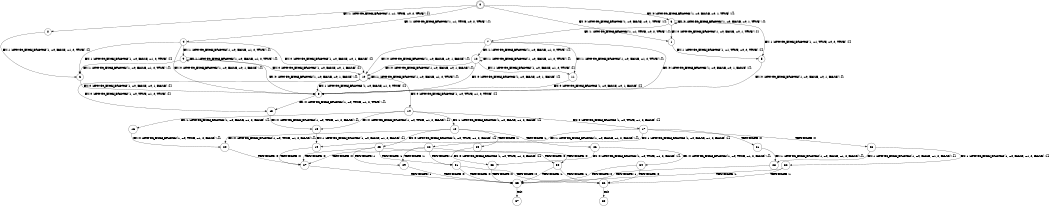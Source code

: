 digraph BCG {
size = "7, 10.5";
center = TRUE;
node [shape = circle];
0 [peripheries = 2];
0 -> 1 [label = "EX !0 !ATOMIC_EXCH_BRANCH (1, +0, FALSE, +0, 1, TRUE) !{}"];
0 -> 2 [label = "EX !1 !ATOMIC_EXCH_BRANCH (1, +1, TRUE, +0, 2, TRUE) !{}"];
0 -> 3 [label = "EX !0 !ATOMIC_EXCH_BRANCH (1, +0, FALSE, +0, 1, TRUE) !{}"];
0 -> 4 [label = "EX !1 !ATOMIC_EXCH_BRANCH (1, +1, TRUE, +0, 2, TRUE) !{}"];
1 -> 5 [label = "EX !1 !ATOMIC_EXCH_BRANCH (1, +1, TRUE, +0, 2, TRUE) !{}"];
2 -> 6 [label = "EX !1 !ATOMIC_EXCH_BRANCH (1, +0, FALSE, +1, 2, TRUE) !{}"];
3 -> 1 [label = "EX !0 !ATOMIC_EXCH_BRANCH (1, +0, FALSE, +0, 1, TRUE) !{}"];
3 -> 5 [label = "EX !1 !ATOMIC_EXCH_BRANCH (1, +1, TRUE, +0, 2, TRUE) !{}"];
3 -> 3 [label = "EX !0 !ATOMIC_EXCH_BRANCH (1, +0, FALSE, +0, 1, TRUE) !{}"];
3 -> 7 [label = "EX !1 !ATOMIC_EXCH_BRANCH (1, +1, TRUE, +0, 2, TRUE) !{}"];
4 -> 6 [label = "EX !1 !ATOMIC_EXCH_BRANCH (1, +0, FALSE, +1, 2, TRUE) !{}"];
4 -> 8 [label = "EX !0 !ATOMIC_EXCH_BRANCH (1, +0, FALSE, +0, 1, FALSE) !{}"];
4 -> 9 [label = "EX !1 !ATOMIC_EXCH_BRANCH (1, +0, FALSE, +1, 2, TRUE) !{}"];
4 -> 10 [label = "EX !0 !ATOMIC_EXCH_BRANCH (1, +0, FALSE, +0, 1, FALSE) !{}"];
5 -> 8 [label = "EX !0 !ATOMIC_EXCH_BRANCH (1, +0, FALSE, +0, 1, FALSE) !{}"];
6 -> 8 [label = "EX !0 !ATOMIC_EXCH_BRANCH (1, +0, FALSE, +0, 1, FALSE) !{}"];
7 -> 8 [label = "EX !0 !ATOMIC_EXCH_BRANCH (1, +0, FALSE, +0, 1, FALSE) !{}"];
7 -> 11 [label = "EX !1 !ATOMIC_EXCH_BRANCH (1, +0, FALSE, +1, 2, TRUE) !{}"];
7 -> 10 [label = "EX !0 !ATOMIC_EXCH_BRANCH (1, +0, FALSE, +0, 1, FALSE) !{}"];
7 -> 12 [label = "EX !1 !ATOMIC_EXCH_BRANCH (1, +0, FALSE, +1, 2, TRUE) !{}"];
8 -> 13 [label = "EX !0 !ATOMIC_EXCH_BRANCH (1, +0, TRUE, +1, 2, TRUE) !{}"];
9 -> 6 [label = "EX !1 !ATOMIC_EXCH_BRANCH (1, +0, FALSE, +1, 2, TRUE) !{}"];
9 -> 8 [label = "EX !0 !ATOMIC_EXCH_BRANCH (1, +0, FALSE, +0, 1, FALSE) !{}"];
9 -> 9 [label = "EX !1 !ATOMIC_EXCH_BRANCH (1, +0, FALSE, +1, 2, TRUE) !{}"];
9 -> 10 [label = "EX !0 !ATOMIC_EXCH_BRANCH (1, +0, FALSE, +0, 1, FALSE) !{}"];
10 -> 13 [label = "EX !0 !ATOMIC_EXCH_BRANCH (1, +0, TRUE, +1, 2, TRUE) !{}"];
10 -> 8 [label = "EX !1 !ATOMIC_EXCH_BRANCH (1, +0, FALSE, +1, 2, TRUE) !{}"];
10 -> 14 [label = "EX !0 !ATOMIC_EXCH_BRANCH (1, +0, TRUE, +1, 2, TRUE) !{}"];
10 -> 10 [label = "EX !1 !ATOMIC_EXCH_BRANCH (1, +0, FALSE, +1, 2, TRUE) !{}"];
11 -> 8 [label = "EX !0 !ATOMIC_EXCH_BRANCH (1, +0, FALSE, +0, 1, FALSE) !{}"];
12 -> 8 [label = "EX !0 !ATOMIC_EXCH_BRANCH (1, +0, FALSE, +0, 1, FALSE) !{}"];
12 -> 11 [label = "EX !1 !ATOMIC_EXCH_BRANCH (1, +0, FALSE, +1, 2, TRUE) !{}"];
12 -> 10 [label = "EX !0 !ATOMIC_EXCH_BRANCH (1, +0, FALSE, +0, 1, FALSE) !{}"];
12 -> 12 [label = "EX !1 !ATOMIC_EXCH_BRANCH (1, +0, FALSE, +1, 2, TRUE) !{}"];
13 -> 15 [label = "EX !0 !ATOMIC_EXCH_BRANCH (1, +0, TRUE, +1, 2, FALSE) !{}"];
14 -> 15 [label = "EX !0 !ATOMIC_EXCH_BRANCH (1, +0, TRUE, +1, 2, FALSE) !{}"];
14 -> 16 [label = "EX !1 !ATOMIC_EXCH_BRANCH (1, +0, FALSE, +1, 2, FALSE) !{}"];
14 -> 17 [label = "EX !0 !ATOMIC_EXCH_BRANCH (1, +0, TRUE, +1, 2, FALSE) !{}"];
14 -> 18 [label = "EX !1 !ATOMIC_EXCH_BRANCH (1, +0, FALSE, +1, 2, FALSE) !{}"];
15 -> 19 [label = "EX !1 !ATOMIC_EXCH_BRANCH (1, +0, FALSE, +1, 2, FALSE) !{}"];
16 -> 20 [label = "EX !0 !ATOMIC_EXCH_BRANCH (1, +0, TRUE, +1, 2, FALSE) !{}"];
17 -> 19 [label = "EX !1 !ATOMIC_EXCH_BRANCH (1, +0, FALSE, +1, 2, FALSE) !{}"];
17 -> 21 [label = "TERMINATE !0"];
17 -> 22 [label = "EX !1 !ATOMIC_EXCH_BRANCH (1, +0, FALSE, +1, 2, FALSE) !{}"];
17 -> 23 [label = "TERMINATE !0"];
18 -> 20 [label = "EX !0 !ATOMIC_EXCH_BRANCH (1, +0, TRUE, +1, 2, FALSE) !{}"];
18 -> 24 [label = "TERMINATE !1"];
18 -> 25 [label = "EX !0 !ATOMIC_EXCH_BRANCH (1, +0, TRUE, +1, 2, FALSE) !{}"];
18 -> 26 [label = "TERMINATE !1"];
19 -> 27 [label = "TERMINATE !0"];
20 -> 27 [label = "TERMINATE !0"];
21 -> 28 [label = "EX !1 !ATOMIC_EXCH_BRANCH (1, +0, FALSE, +1, 2, FALSE) !{}"];
22 -> 27 [label = "TERMINATE !0"];
22 -> 29 [label = "TERMINATE !1"];
22 -> 30 [label = "TERMINATE !0"];
22 -> 31 [label = "TERMINATE !1"];
23 -> 28 [label = "EX !1 !ATOMIC_EXCH_BRANCH (1, +0, FALSE, +1, 2, FALSE) !{}"];
23 -> 32 [label = "EX !1 !ATOMIC_EXCH_BRANCH (1, +0, FALSE, +1, 2, FALSE) !{}"];
24 -> 33 [label = "EX !0 !ATOMIC_EXCH_BRANCH (1, +0, TRUE, +1, 2, FALSE) !{}"];
25 -> 27 [label = "TERMINATE !0"];
25 -> 29 [label = "TERMINATE !1"];
25 -> 30 [label = "TERMINATE !0"];
25 -> 31 [label = "TERMINATE !1"];
26 -> 33 [label = "EX !0 !ATOMIC_EXCH_BRANCH (1, +0, TRUE, +1, 2, FALSE) !{}"];
26 -> 34 [label = "EX !0 !ATOMIC_EXCH_BRANCH (1, +0, TRUE, +1, 2, FALSE) !{}"];
27 -> 35 [label = "TERMINATE !1"];
28 -> 35 [label = "TERMINATE !1"];
29 -> 35 [label = "TERMINATE !0"];
30 -> 35 [label = "TERMINATE !1"];
30 -> 36 [label = "TERMINATE !1"];
31 -> 35 [label = "TERMINATE !0"];
31 -> 36 [label = "TERMINATE !0"];
32 -> 35 [label = "TERMINATE !1"];
32 -> 36 [label = "TERMINATE !1"];
33 -> 35 [label = "TERMINATE !0"];
34 -> 35 [label = "TERMINATE !0"];
34 -> 36 [label = "TERMINATE !0"];
35 -> 37 [label = "exit"];
36 -> 38 [label = "exit"];
}

